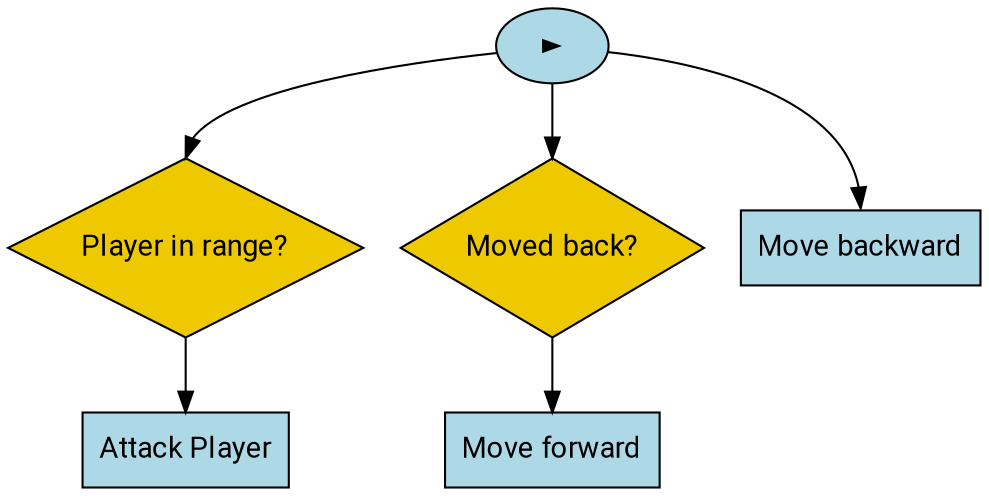 digraph {
    node [shape=box style=filled fillcolor=lightblue fontname="Roboto Condensed"];

    start        [ shape=ellipse                            label="►"                ];
    inrange      [ shape=diamond height=1.2 fillcolor=gold2 label="Player in range?" ];
    attack       [                                          label="Attack Player"    ];
    movedback    [ shape=diamond height=1.2 fillcolor=gold2 label="Moved back?"      ];
    moveforward  [                                          label="Move forward"     ];
    movebackward [                                          label="Move backward"    ];

    start       -> inrange:n;
    inrange:s   -> attack:n;
    start       -> movedback:n;
    movedback:s -> moveforward:n;
    start       -> movebackward:n;
}
